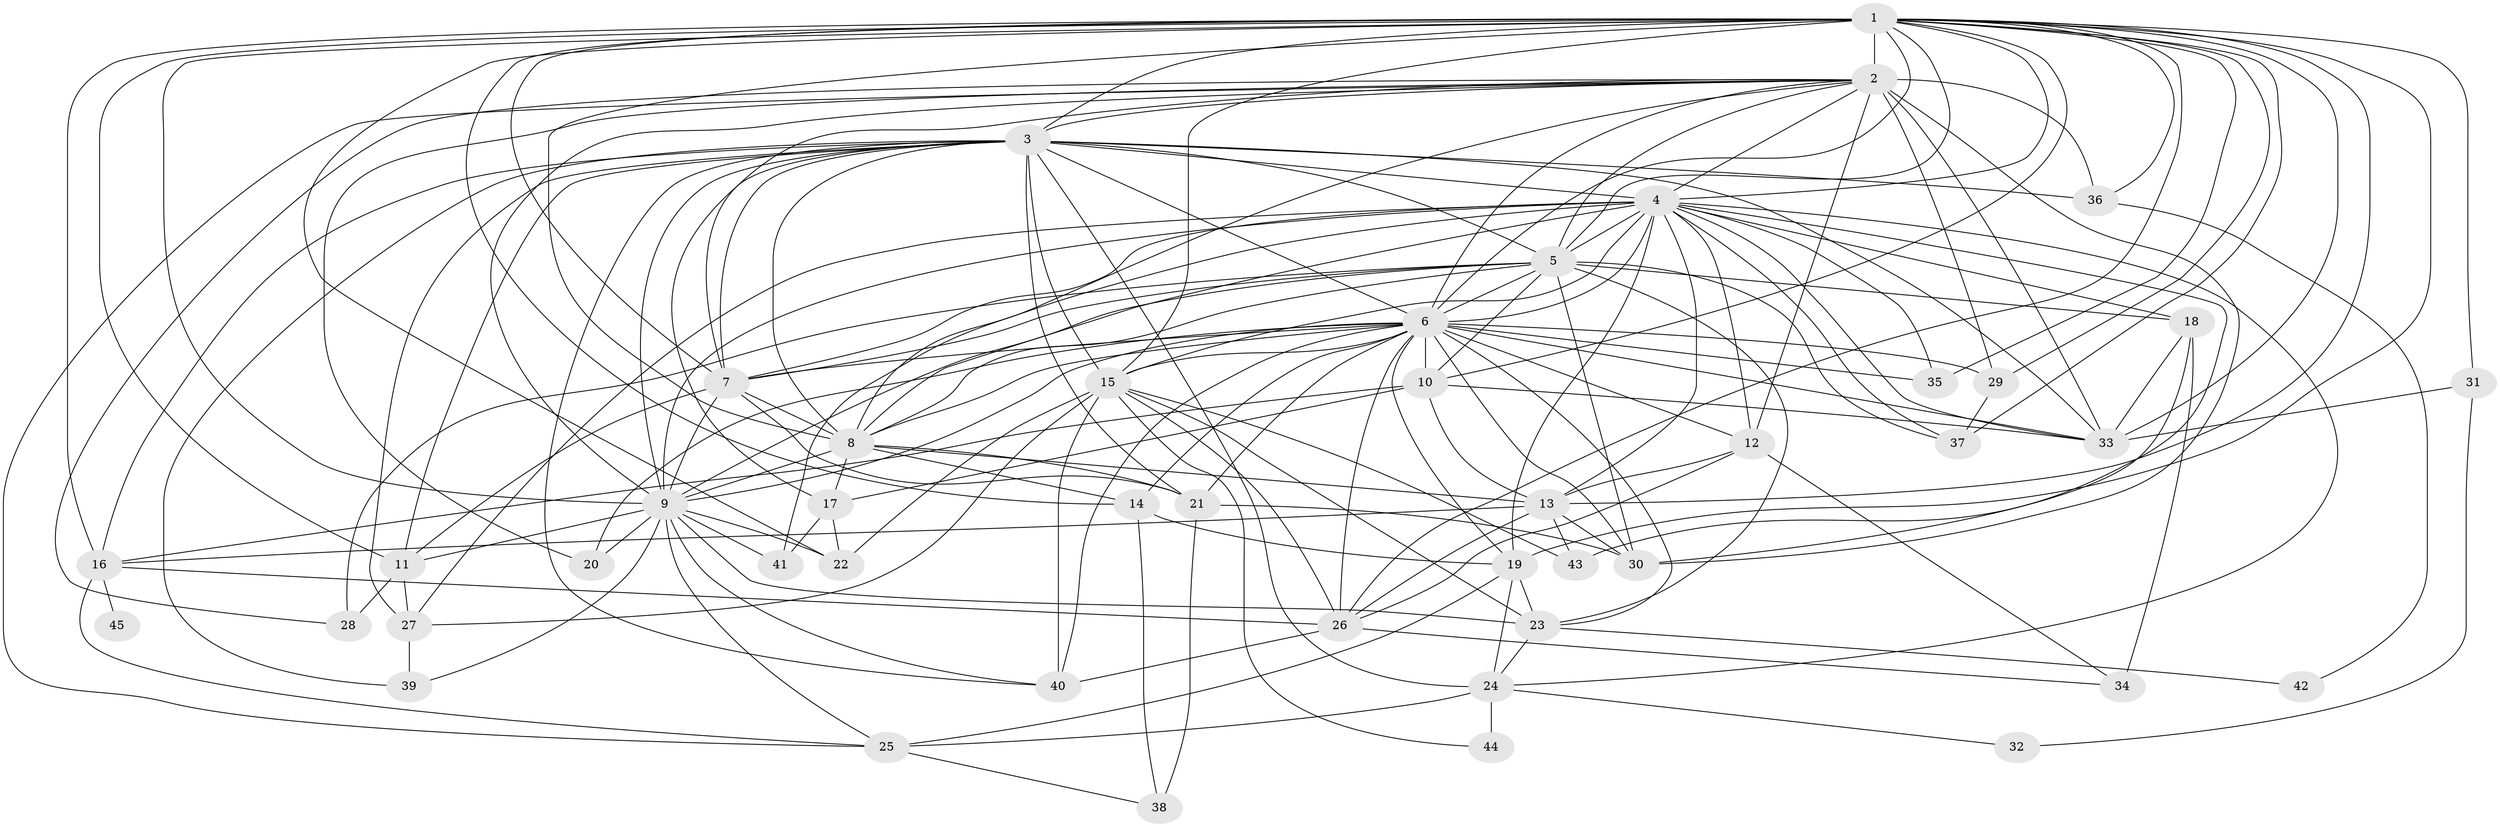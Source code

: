 // original degree distribution, {31: 0.014084507042253521, 28: 0.007042253521126761, 21: 0.007042253521126761, 23: 0.007042253521126761, 37: 0.007042253521126761, 20: 0.007042253521126761, 19: 0.014084507042253521, 18: 0.007042253521126761, 7: 0.014084507042253521, 4: 0.08450704225352113, 5: 0.04225352112676056, 3: 0.2605633802816901, 6: 0.02112676056338028, 2: 0.5, 8: 0.007042253521126761}
// Generated by graph-tools (version 1.1) at 2025/49/03/04/25 22:49:57]
// undirected, 45 vertices, 164 edges
graph export_dot {
  node [color=gray90,style=filled];
  1;
  2;
  3;
  4;
  5;
  6;
  7;
  8;
  9;
  10;
  11;
  12;
  13;
  14;
  15;
  16;
  17;
  18;
  19;
  20;
  21;
  22;
  23;
  24;
  25;
  26;
  27;
  28;
  29;
  30;
  31;
  32;
  33;
  34;
  35;
  36;
  37;
  38;
  39;
  40;
  41;
  42;
  43;
  44;
  45;
  1 -- 2 [weight=1.0];
  1 -- 3 [weight=2.0];
  1 -- 4 [weight=2.0];
  1 -- 5 [weight=1.0];
  1 -- 6 [weight=1.0];
  1 -- 7 [weight=1.0];
  1 -- 8 [weight=3.0];
  1 -- 9 [weight=1.0];
  1 -- 10 [weight=1.0];
  1 -- 11 [weight=1.0];
  1 -- 13 [weight=1.0];
  1 -- 14 [weight=1.0];
  1 -- 15 [weight=1.0];
  1 -- 16 [weight=4.0];
  1 -- 19 [weight=1.0];
  1 -- 22 [weight=1.0];
  1 -- 26 [weight=1.0];
  1 -- 29 [weight=1.0];
  1 -- 31 [weight=1.0];
  1 -- 33 [weight=2.0];
  1 -- 35 [weight=1.0];
  1 -- 36 [weight=1.0];
  1 -- 37 [weight=1.0];
  2 -- 3 [weight=2.0];
  2 -- 4 [weight=2.0];
  2 -- 5 [weight=2.0];
  2 -- 6 [weight=2.0];
  2 -- 7 [weight=1.0];
  2 -- 8 [weight=1.0];
  2 -- 9 [weight=1.0];
  2 -- 12 [weight=2.0];
  2 -- 20 [weight=1.0];
  2 -- 25 [weight=1.0];
  2 -- 28 [weight=1.0];
  2 -- 29 [weight=2.0];
  2 -- 30 [weight=1.0];
  2 -- 33 [weight=10.0];
  2 -- 36 [weight=2.0];
  3 -- 4 [weight=3.0];
  3 -- 5 [weight=3.0];
  3 -- 6 [weight=3.0];
  3 -- 7 [weight=3.0];
  3 -- 8 [weight=2.0];
  3 -- 9 [weight=3.0];
  3 -- 11 [weight=1.0];
  3 -- 15 [weight=8.0];
  3 -- 16 [weight=1.0];
  3 -- 17 [weight=2.0];
  3 -- 21 [weight=1.0];
  3 -- 24 [weight=1.0];
  3 -- 27 [weight=2.0];
  3 -- 33 [weight=2.0];
  3 -- 36 [weight=1.0];
  3 -- 39 [weight=1.0];
  3 -- 40 [weight=1.0];
  4 -- 5 [weight=1.0];
  4 -- 6 [weight=3.0];
  4 -- 7 [weight=8.0];
  4 -- 8 [weight=1.0];
  4 -- 9 [weight=1.0];
  4 -- 12 [weight=1.0];
  4 -- 13 [weight=1.0];
  4 -- 15 [weight=1.0];
  4 -- 18 [weight=2.0];
  4 -- 19 [weight=3.0];
  4 -- 24 [weight=1.0];
  4 -- 27 [weight=1.0];
  4 -- 33 [weight=2.0];
  4 -- 35 [weight=1.0];
  4 -- 37 [weight=1.0];
  4 -- 41 [weight=1.0];
  4 -- 43 [weight=1.0];
  5 -- 6 [weight=1.0];
  5 -- 7 [weight=1.0];
  5 -- 8 [weight=2.0];
  5 -- 9 [weight=1.0];
  5 -- 10 [weight=1.0];
  5 -- 18 [weight=1.0];
  5 -- 23 [weight=1.0];
  5 -- 28 [weight=1.0];
  5 -- 30 [weight=6.0];
  5 -- 37 [weight=1.0];
  6 -- 7 [weight=1.0];
  6 -- 8 [weight=1.0];
  6 -- 9 [weight=1.0];
  6 -- 10 [weight=2.0];
  6 -- 12 [weight=1.0];
  6 -- 14 [weight=2.0];
  6 -- 15 [weight=1.0];
  6 -- 19 [weight=1.0];
  6 -- 20 [weight=1.0];
  6 -- 21 [weight=1.0];
  6 -- 23 [weight=1.0];
  6 -- 26 [weight=6.0];
  6 -- 29 [weight=2.0];
  6 -- 30 [weight=2.0];
  6 -- 33 [weight=1.0];
  6 -- 35 [weight=1.0];
  6 -- 40 [weight=1.0];
  7 -- 8 [weight=1.0];
  7 -- 9 [weight=1.0];
  7 -- 11 [weight=1.0];
  7 -- 21 [weight=1.0];
  8 -- 9 [weight=1.0];
  8 -- 13 [weight=4.0];
  8 -- 14 [weight=1.0];
  8 -- 17 [weight=1.0];
  8 -- 21 [weight=1.0];
  9 -- 11 [weight=1.0];
  9 -- 20 [weight=1.0];
  9 -- 22 [weight=1.0];
  9 -- 23 [weight=1.0];
  9 -- 25 [weight=1.0];
  9 -- 39 [weight=1.0];
  9 -- 40 [weight=1.0];
  9 -- 41 [weight=1.0];
  10 -- 13 [weight=1.0];
  10 -- 16 [weight=1.0];
  10 -- 17 [weight=1.0];
  10 -- 33 [weight=1.0];
  11 -- 27 [weight=1.0];
  11 -- 28 [weight=1.0];
  12 -- 13 [weight=1.0];
  12 -- 26 [weight=1.0];
  12 -- 34 [weight=2.0];
  13 -- 16 [weight=1.0];
  13 -- 26 [weight=1.0];
  13 -- 30 [weight=1.0];
  13 -- 43 [weight=1.0];
  14 -- 19 [weight=1.0];
  14 -- 38 [weight=1.0];
  15 -- 22 [weight=1.0];
  15 -- 23 [weight=1.0];
  15 -- 26 [weight=1.0];
  15 -- 27 [weight=1.0];
  15 -- 40 [weight=2.0];
  15 -- 43 [weight=1.0];
  15 -- 44 [weight=1.0];
  16 -- 25 [weight=1.0];
  16 -- 26 [weight=1.0];
  16 -- 45 [weight=1.0];
  17 -- 22 [weight=1.0];
  17 -- 41 [weight=1.0];
  18 -- 30 [weight=1.0];
  18 -- 33 [weight=1.0];
  18 -- 34 [weight=1.0];
  19 -- 23 [weight=1.0];
  19 -- 24 [weight=1.0];
  19 -- 25 [weight=1.0];
  21 -- 30 [weight=1.0];
  21 -- 38 [weight=2.0];
  23 -- 24 [weight=1.0];
  23 -- 42 [weight=1.0];
  24 -- 25 [weight=1.0];
  24 -- 32 [weight=1.0];
  24 -- 44 [weight=2.0];
  25 -- 38 [weight=1.0];
  26 -- 34 [weight=1.0];
  26 -- 40 [weight=1.0];
  27 -- 39 [weight=2.0];
  29 -- 37 [weight=1.0];
  31 -- 32 [weight=1.0];
  31 -- 33 [weight=1.0];
  36 -- 42 [weight=1.0];
}

